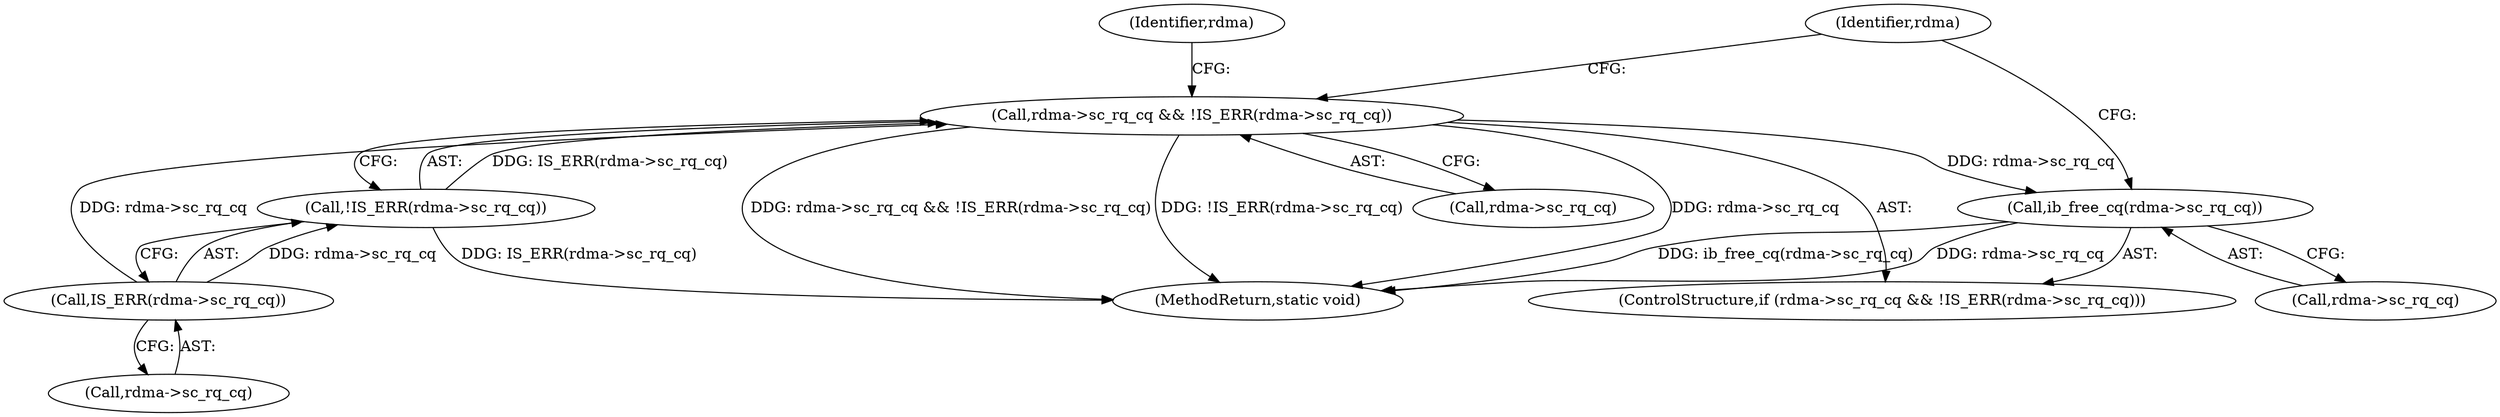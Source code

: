 digraph "0_linux_c70422f760c120480fee4de6c38804c72aa26bc1_41@API" {
"1000253" [label="(Call,ib_free_cq(rdma->sc_rq_cq))"];
"1000244" [label="(Call,rdma->sc_rq_cq && !IS_ERR(rdma->sc_rq_cq))"];
"1000249" [label="(Call,IS_ERR(rdma->sc_rq_cq))"];
"1000248" [label="(Call,!IS_ERR(rdma->sc_rq_cq))"];
"1000245" [label="(Call,rdma->sc_rq_cq)"];
"1000249" [label="(Call,IS_ERR(rdma->sc_rq_cq))"];
"1000277" [label="(MethodReturn,static void)"];
"1000260" [label="(Identifier,rdma)"];
"1000248" [label="(Call,!IS_ERR(rdma->sc_rq_cq))"];
"1000250" [label="(Call,rdma->sc_rq_cq)"];
"1000243" [label="(ControlStructure,if (rdma->sc_rq_cq && !IS_ERR(rdma->sc_rq_cq)))"];
"1000255" [label="(Identifier,rdma)"];
"1000244" [label="(Call,rdma->sc_rq_cq && !IS_ERR(rdma->sc_rq_cq))"];
"1000253" [label="(Call,ib_free_cq(rdma->sc_rq_cq))"];
"1000254" [label="(Call,rdma->sc_rq_cq)"];
"1000253" -> "1000243"  [label="AST: "];
"1000253" -> "1000254"  [label="CFG: "];
"1000254" -> "1000253"  [label="AST: "];
"1000260" -> "1000253"  [label="CFG: "];
"1000253" -> "1000277"  [label="DDG: ib_free_cq(rdma->sc_rq_cq)"];
"1000253" -> "1000277"  [label="DDG: rdma->sc_rq_cq"];
"1000244" -> "1000253"  [label="DDG: rdma->sc_rq_cq"];
"1000244" -> "1000243"  [label="AST: "];
"1000244" -> "1000245"  [label="CFG: "];
"1000244" -> "1000248"  [label="CFG: "];
"1000245" -> "1000244"  [label="AST: "];
"1000248" -> "1000244"  [label="AST: "];
"1000255" -> "1000244"  [label="CFG: "];
"1000260" -> "1000244"  [label="CFG: "];
"1000244" -> "1000277"  [label="DDG: !IS_ERR(rdma->sc_rq_cq)"];
"1000244" -> "1000277"  [label="DDG: rdma->sc_rq_cq && !IS_ERR(rdma->sc_rq_cq)"];
"1000244" -> "1000277"  [label="DDG: rdma->sc_rq_cq"];
"1000249" -> "1000244"  [label="DDG: rdma->sc_rq_cq"];
"1000248" -> "1000244"  [label="DDG: IS_ERR(rdma->sc_rq_cq)"];
"1000249" -> "1000248"  [label="AST: "];
"1000249" -> "1000250"  [label="CFG: "];
"1000250" -> "1000249"  [label="AST: "];
"1000248" -> "1000249"  [label="CFG: "];
"1000249" -> "1000248"  [label="DDG: rdma->sc_rq_cq"];
"1000248" -> "1000277"  [label="DDG: IS_ERR(rdma->sc_rq_cq)"];
}
